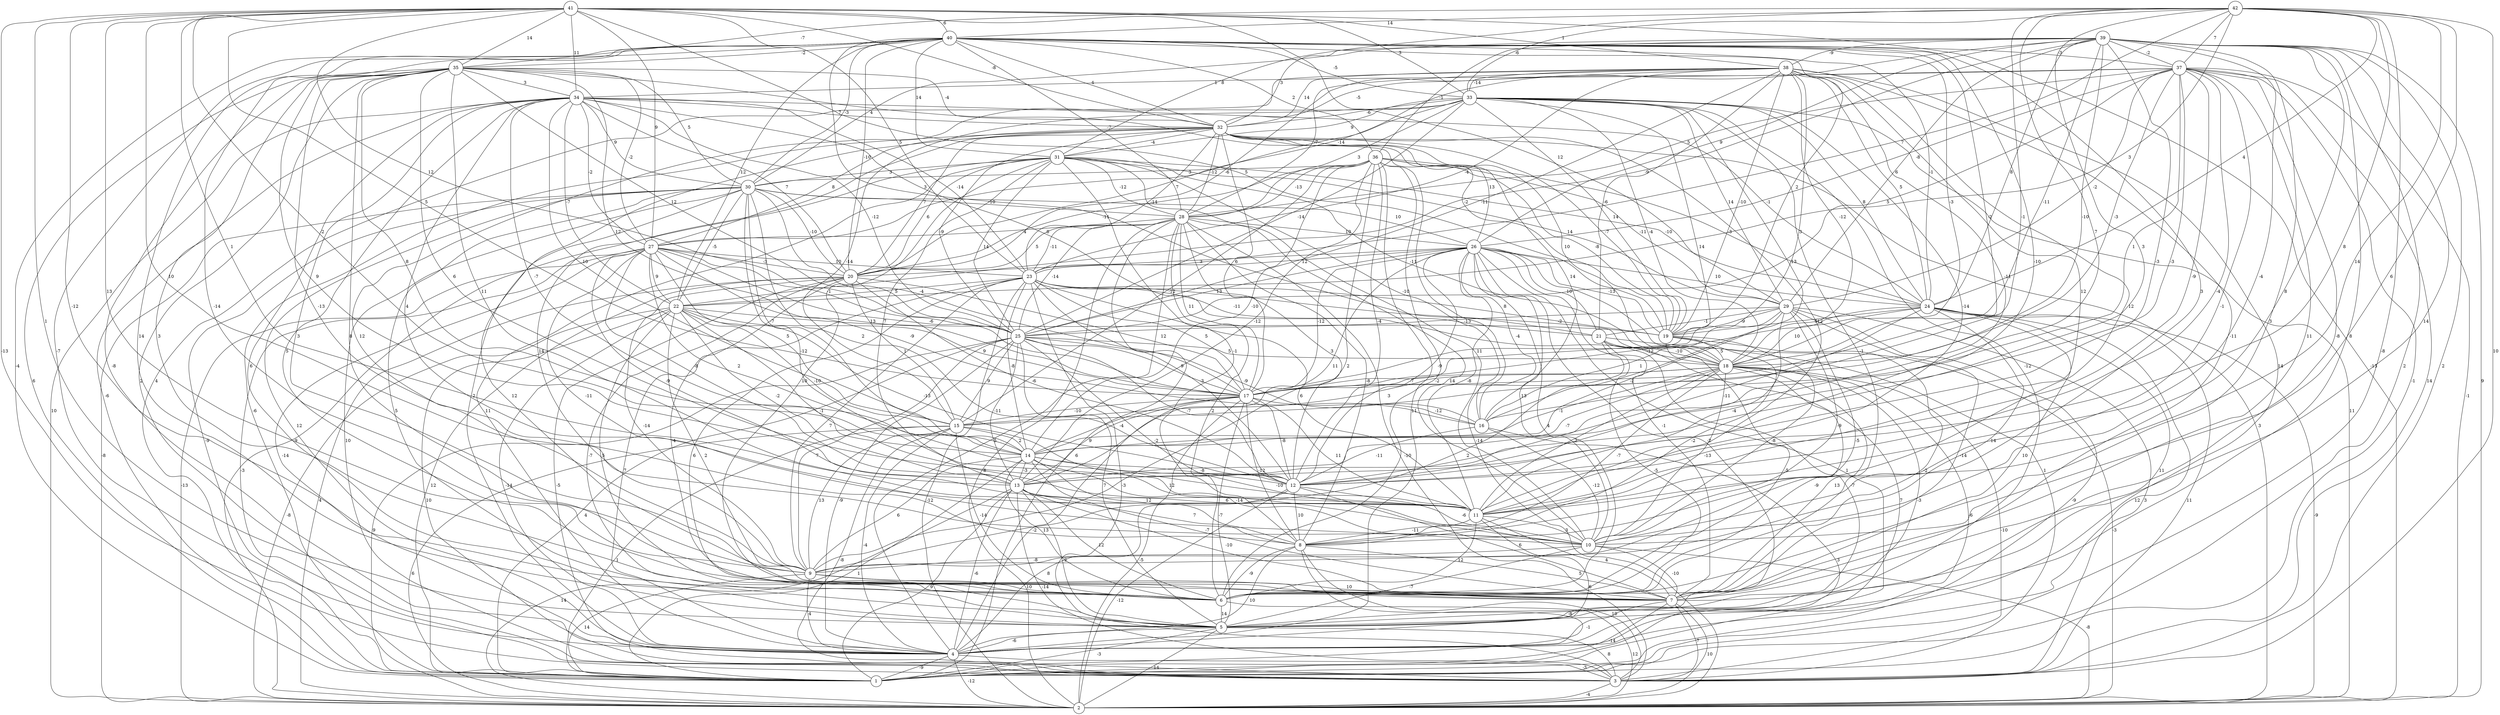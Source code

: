 graph { 
	 fontname="Helvetica,Arial,sans-serif" 
	 node [shape = circle]; 
	 42 -- 1 [label = "-8"];
	 42 -- 3 [label = "10"];
	 42 -- 10 [label = "6"];
	 42 -- 11 [label = "14"];
	 42 -- 12 [label = "8"];
	 42 -- 13 [label = "3"];
	 42 -- 14 [label = "7"];
	 42 -- 15 [label = "-1"];
	 42 -- 22 [label = "3"];
	 42 -- 23 [label = "7"];
	 42 -- 24 [label = "4"];
	 42 -- 31 [label = "8"];
	 42 -- 33 [label = "-6"];
	 42 -- 35 [label = "-7"];
	 42 -- 37 [label = "7"];
	 42 -- 40 [label = "14"];
	 41 -- 2 [label = "-13"];
	 41 -- 3 [label = "-13"];
	 41 -- 5 [label = "1"];
	 41 -- 6 [label = "-12"];
	 41 -- 9 [label = "13"];
	 41 -- 10 [label = "10"];
	 41 -- 13 [label = "1"];
	 41 -- 14 [label = "-2"];
	 41 -- 17 [label = "5"];
	 41 -- 19 [label = "5"];
	 41 -- 23 [label = "5"];
	 41 -- 25 [label = "12"];
	 41 -- 27 [label = "9"];
	 41 -- 29 [label = "12"];
	 41 -- 32 [label = "-8"];
	 41 -- 33 [label = "3"];
	 41 -- 34 [label = "11"];
	 41 -- 35 [label = "14"];
	 41 -- 38 [label = "1"];
	 41 -- 40 [label = "6"];
	 40 -- 1 [label = "-4"];
	 40 -- 4 [label = "-7"];
	 40 -- 5 [label = "14"];
	 40 -- 9 [label = "-14"];
	 40 -- 10 [label = "3"];
	 40 -- 12 [label = "-10"];
	 40 -- 17 [label = "-2"];
	 40 -- 18 [label = "-3"];
	 40 -- 19 [label = "2"];
	 40 -- 20 [label = "-10"];
	 40 -- 21 [label = "3"];
	 40 -- 22 [label = "12"];
	 40 -- 24 [label = "-1"];
	 40 -- 28 [label = "-7"];
	 40 -- 30 [label = "-3"];
	 40 -- 31 [label = "14"];
	 40 -- 32 [label = "4"];
	 40 -- 33 [label = "-5"];
	 40 -- 35 [label = "-2"];
	 40 -- 36 [label = "2"];
	 40 -- 37 [label = "-3"];
	 39 -- 1 [label = "2"];
	 39 -- 2 [label = "9"];
	 39 -- 3 [label = "2"];
	 39 -- 5 [label = "8"];
	 39 -- 6 [label = "3"];
	 39 -- 7 [label = "14"];
	 39 -- 10 [label = "8"];
	 39 -- 11 [label = "-4"];
	 39 -- 13 [label = "-3"];
	 39 -- 17 [label = "-10"];
	 39 -- 18 [label = "-11"];
	 39 -- 22 [label = "-9"];
	 39 -- 24 [label = "8"];
	 39 -- 26 [label = "9"];
	 39 -- 27 [label = "-14"];
	 39 -- 29 [label = "6"];
	 39 -- 30 [label = "4"];
	 39 -- 32 [label = "3"];
	 39 -- 36 [label = "-1"];
	 39 -- 37 [label = "-2"];
	 39 -- 38 [label = "-9"];
	 38 -- 1 [label = "4"];
	 38 -- 4 [label = "14"];
	 38 -- 7 [label = "-11"];
	 38 -- 8 [label = "12"];
	 38 -- 11 [label = "12"];
	 38 -- 12 [label = "-11"];
	 38 -- 17 [label = "3"];
	 38 -- 18 [label = "-12"];
	 38 -- 19 [label = "-10"];
	 38 -- 20 [label = "-6"];
	 38 -- 21 [label = "-6"];
	 38 -- 23 [label = "-4"];
	 38 -- 24 [label = "5"];
	 38 -- 25 [label = "-11"];
	 38 -- 28 [label = "-7"];
	 38 -- 32 [label = "14"];
	 38 -- 33 [label = "-14"];
	 37 -- 1 [label = "-1"];
	 37 -- 2 [label = "-1"];
	 37 -- 3 [label = "14"];
	 37 -- 6 [label = "11"];
	 37 -- 7 [label = "-8"];
	 37 -- 8 [label = "-1"];
	 37 -- 11 [label = "-4"];
	 37 -- 12 [label = "-9"];
	 37 -- 14 [label = "-3"];
	 37 -- 16 [label = "1"];
	 37 -- 18 [label = "-3"];
	 37 -- 25 [label = "5"];
	 37 -- 26 [label = "-8"];
	 37 -- 28 [label = "5"];
	 37 -- 29 [label = "-2"];
	 37 -- 32 [label = "-5"];
	 37 -- 34 [label = "1"];
	 36 -- 2 [label = "-14"];
	 36 -- 4 [label = "11"];
	 36 -- 6 [label = "-2"];
	 36 -- 9 [label = "2"];
	 36 -- 12 [label = "-4"];
	 36 -- 13 [label = "-12"];
	 36 -- 14 [label = "-10"];
	 36 -- 15 [label = "-12"];
	 36 -- 19 [label = "-8"];
	 36 -- 20 [label = "-11"];
	 36 -- 24 [label = "-3"];
	 36 -- 28 [label = "-13"];
	 36 -- 29 [label = "-11"];
	 36 -- 30 [label = "3"];
	 35 -- 1 [label = "6"];
	 35 -- 3 [label = "2"];
	 35 -- 4 [label = "-8"];
	 35 -- 6 [label = "3"];
	 35 -- 7 [label = "8"];
	 35 -- 8 [label = "-13"];
	 35 -- 11 [label = "11"];
	 35 -- 12 [label = "6"];
	 35 -- 13 [label = "9"];
	 35 -- 14 [label = "8"];
	 35 -- 17 [label = "12"];
	 35 -- 19 [label = "-2"];
	 35 -- 25 [label = "12"];
	 35 -- 27 [label = "-2"];
	 35 -- 30 [label = "5"];
	 35 -- 32 [label = "-4"];
	 35 -- 34 [label = "3"];
	 34 -- 1 [label = "-6"];
	 34 -- 2 [label = "10"];
	 34 -- 5 [label = "6"];
	 34 -- 7 [label = "5"];
	 34 -- 9 [label = "3"];
	 34 -- 11 [label = "4"];
	 34 -- 14 [label = "-7"];
	 34 -- 15 [label = "10"];
	 34 -- 18 [label = "8"];
	 34 -- 20 [label = "7"];
	 34 -- 22 [label = "-7"];
	 34 -- 23 [label = "-14"];
	 34 -- 24 [label = "-1"];
	 34 -- 25 [label = "-12"];
	 34 -- 27 [label = "-2"];
	 34 -- 30 [label = "9"];
	 34 -- 32 [label = "7"];
	 33 -- 2 [label = "11"];
	 33 -- 5 [label = "-12"];
	 33 -- 6 [label = "-1"];
	 33 -- 9 [label = "12"];
	 33 -- 11 [label = "-14"];
	 33 -- 15 [label = "-14"];
	 33 -- 16 [label = "-13"];
	 33 -- 17 [label = "14"];
	 33 -- 18 [label = "-4"];
	 33 -- 19 [label = "14"];
	 33 -- 20 [label = "7"];
	 33 -- 24 [label = "8"];
	 33 -- 25 [label = "-14"];
	 33 -- 28 [label = "3"];
	 33 -- 29 [label = "14"];
	 33 -- 31 [label = "9"];
	 33 -- 32 [label = "-6"];
	 32 -- 1 [label = "-6"];
	 32 -- 2 [label = "3"];
	 32 -- 4 [label = "2"];
	 32 -- 9 [label = "14"];
	 32 -- 11 [label = "12"];
	 32 -- 16 [label = "14"];
	 32 -- 17 [label = "6"];
	 32 -- 18 [label = "10"];
	 32 -- 19 [label = "-7"];
	 32 -- 20 [label = "7"];
	 32 -- 23 [label = "-14"];
	 32 -- 25 [label = "-9"];
	 32 -- 26 [label = "13"];
	 32 -- 27 [label = "8"];
	 32 -- 28 [label = "-12"];
	 32 -- 31 [label = "-4"];
	 31 -- 2 [label = "9"];
	 31 -- 4 [label = "11"];
	 31 -- 6 [label = "10"];
	 31 -- 8 [label = "-1"];
	 31 -- 10 [label = "11"];
	 31 -- 13 [label = "7"];
	 31 -- 16 [label = "-10"];
	 31 -- 18 [label = "-11"];
	 31 -- 20 [label = "6"];
	 31 -- 24 [label = "-10"];
	 31 -- 25 [label = "14"];
	 31 -- 28 [label = "-12"];
	 31 -- 29 [label = "14"];
	 31 -- 30 [label = "3"];
	 30 -- 1 [label = "-9"];
	 30 -- 2 [label = "-8"];
	 30 -- 3 [label = "10"];
	 30 -- 4 [label = "12"];
	 30 -- 5 [label = "5"];
	 30 -- 7 [label = "12"];
	 30 -- 11 [label = "-12"];
	 30 -- 12 [label = "2"];
	 30 -- 14 [label = "-7"];
	 30 -- 17 [label = "-4"];
	 30 -- 20 [label = "-10"];
	 30 -- 22 [label = "-5"];
	 30 -- 26 [label = "10"];
	 30 -- 28 [label = "-10"];
	 29 -- 1 [label = "-9"];
	 29 -- 3 [label = "3"];
	 29 -- 7 [label = "-14"];
	 29 -- 9 [label = "-5"];
	 29 -- 10 [label = "-9"];
	 29 -- 11 [label = "-4"];
	 29 -- 14 [label = "-2"];
	 29 -- 16 [label = "1"];
	 29 -- 19 [label = "-9"];
	 29 -- 21 [label = "-1"];
	 29 -- 25 [label = "-13"];
	 28 -- 1 [label = "6"];
	 28 -- 2 [label = "8"];
	 28 -- 3 [label = "-10"];
	 28 -- 4 [label = "5"];
	 28 -- 6 [label = "2"];
	 28 -- 8 [label = "-8"];
	 28 -- 10 [label = "14"];
	 28 -- 12 [label = "3"];
	 28 -- 17 [label = "11"];
	 28 -- 20 [label = "5"];
	 28 -- 23 [label = "-11"];
	 28 -- 25 [label = "-14"];
	 28 -- 26 [label = "10"];
	 28 -- 27 [label = "4"];
	 27 -- 2 [label = "-13"];
	 27 -- 3 [label = "-3"];
	 27 -- 4 [label = "-14"];
	 27 -- 10 [label = "-11"];
	 27 -- 11 [label = "-9"];
	 27 -- 12 [label = "2"];
	 27 -- 13 [label = "-8"];
	 27 -- 15 [label = "5"];
	 27 -- 16 [label = "-9"];
	 27 -- 17 [label = "-6"];
	 27 -- 20 [label = "-3"];
	 27 -- 22 [label = "9"];
	 27 -- 23 [label = "10"];
	 27 -- 25 [label = "-1"];
	 26 -- 1 [label = "1"];
	 26 -- 3 [label = "1"];
	 26 -- 5 [label = "-2"];
	 26 -- 6 [label = "4"];
	 26 -- 7 [label = "-1"];
	 26 -- 10 [label = "13"];
	 26 -- 11 [label = "-8"];
	 26 -- 12 [label = "-9"];
	 26 -- 13 [label = "11"];
	 26 -- 16 [label = "-4"];
	 26 -- 17 [label = "-12"];
	 26 -- 19 [label = "-13"];
	 26 -- 20 [label = "3"];
	 26 -- 21 [label = "10"];
	 26 -- 23 [label = "12"];
	 26 -- 24 [label = "10"];
	 26 -- 25 [label = "13"];
	 25 -- 1 [label = "4"];
	 25 -- 2 [label = "9"];
	 25 -- 4 [label = "-9"];
	 25 -- 5 [label = "7"];
	 25 -- 9 [label = "7"];
	 25 -- 10 [label = "-2"];
	 25 -- 12 [label = "-7"];
	 25 -- 13 [label = "-11"];
	 25 -- 15 [label = "9"];
	 25 -- 16 [label = "-9"];
	 25 -- 17 [label = "9"];
	 25 -- 18 [label = "5"];
	 24 -- 1 [label = "12"];
	 24 -- 2 [label = "-9"];
	 24 -- 3 [label = "11"];
	 24 -- 5 [label = "11"];
	 24 -- 7 [label = "10"];
	 24 -- 9 [label = "14"];
	 24 -- 12 [label = "-11"];
	 24 -- 17 [label = "-12"];
	 24 -- 18 [label = "10"];
	 24 -- 19 [label = "5"];
	 23 -- 2 [label = "-12"];
	 23 -- 3 [label = "-3"];
	 23 -- 4 [label = "7"];
	 23 -- 5 [label = "6"];
	 23 -- 9 [label = "7"];
	 23 -- 11 [label = "6"];
	 23 -- 12 [label = "-3"];
	 23 -- 14 [label = "-8"];
	 23 -- 17 [label = "5"];
	 23 -- 18 [label = "-2"];
	 23 -- 19 [label = "8"];
	 23 -- 21 [label = "-11"];
	 23 -- 22 [label = "5"];
	 22 -- 2 [label = "-8"];
	 22 -- 3 [label = "10"];
	 22 -- 4 [label = "-14"];
	 22 -- 6 [label = "5"];
	 22 -- 7 [label = "2"];
	 22 -- 11 [label = "-1"];
	 22 -- 12 [label = "-13"];
	 22 -- 13 [label = "-2"];
	 22 -- 14 [label = "-10"];
	 22 -- 17 [label = "9"];
	 22 -- 19 [label = "13"];
	 21 -- 2 [label = "-3"];
	 21 -- 4 [label = "7"];
	 21 -- 5 [label = "-7"];
	 21 -- 6 [label = "-5"];
	 21 -- 9 [label = "2"];
	 21 -- 18 [label = "-10"];
	 20 -- 1 [label = "12"];
	 20 -- 2 [label = "4"];
	 20 -- 3 [label = "-5"];
	 20 -- 5 [label = "-7"];
	 20 -- 6 [label = "-4"];
	 20 -- 9 [label = "-14"];
	 20 -- 12 [label = "-6"];
	 20 -- 15 [label = "1"];
	 20 -- 17 [label = "12"];
	 19 -- 6 [label = "-5"];
	 19 -- 7 [label = "-2"];
	 19 -- 8 [label = "-2"];
	 19 -- 10 [label = "-8"];
	 19 -- 18 [label = "5"];
	 18 -- 3 [label = "-10"];
	 18 -- 4 [label = "-6"];
	 18 -- 5 [label = "-3"];
	 18 -- 6 [label = "-9"];
	 18 -- 7 [label = "13"];
	 18 -- 8 [label = "-7"];
	 18 -- 10 [label = "-13"];
	 18 -- 11 [label = "2"];
	 18 -- 13 [label = "-7"];
	 18 -- 14 [label = "-1"];
	 18 -- 15 [label = "3"];
	 18 -- 17 [label = "-7"];
	 17 -- 2 [label = "-5"];
	 17 -- 4 [label = "-2"];
	 17 -- 5 [label = "-7"];
	 17 -- 8 [label = "-12"];
	 17 -- 11 [label = "11"];
	 17 -- 12 [label = "-8"];
	 17 -- 13 [label = "9"];
	 17 -- 14 [label = "-4"];
	 17 -- 15 [label = "-10"];
	 17 -- 16 [label = "-12"];
	 16 -- 1 [label = "3"];
	 16 -- 10 [label = "-12"];
	 16 -- 12 [label = "-11"];
	 15 -- 1 [label = "1"];
	 15 -- 2 [label = "6"];
	 15 -- 3 [label = "-8"];
	 15 -- 4 [label = "-4"];
	 15 -- 6 [label = "-14"];
	 15 -- 9 [label = "13"];
	 15 -- 10 [label = "12"];
	 15 -- 14 [label = "2"];
	 14 -- 1 [label = "1"];
	 14 -- 6 [label = "13"];
	 14 -- 7 [label = "-7"];
	 14 -- 8 [label = "12"];
	 14 -- 9 [label = "6"];
	 14 -- 10 [label = "-14"];
	 14 -- 11 [label = "-10"];
	 14 -- 12 [label = "-8"];
	 14 -- 13 [label = "-3"];
	 13 -- 1 [label = "9"];
	 13 -- 2 [label = "14"];
	 13 -- 3 [label = "-14"];
	 13 -- 4 [label = "-6"];
	 13 -- 5 [label = "-2"];
	 13 -- 6 [label = "12"];
	 13 -- 7 [label = "-10"];
	 13 -- 8 [label = "7"];
	 13 -- 11 [label = "6"];
	 12 -- 2 [label = "-12"];
	 12 -- 4 [label = "8"];
	 12 -- 7 [label = "6"];
	 12 -- 8 [label = "10"];
	 12 -- 10 [label = "-6"];
	 11 -- 4 [label = "6"];
	 11 -- 6 [label = "12"];
	 11 -- 7 [label = "4"];
	 11 -- 8 [label = "-11"];
	 11 -- 10 [label = "3"];
	 10 -- 2 [label = "-8"];
	 10 -- 5 [label = "-7"];
	 10 -- 7 [label = "-10"];
	 10 -- 9 [label = "-8"];
	 9 -- 1 [label = "14"];
	 9 -- 4 [label = "4"];
	 9 -- 6 [label = "10"];
	 9 -- 7 [label = "10"];
	 8 -- 1 [label = "-8"];
	 8 -- 3 [label = "10"];
	 8 -- 4 [label = "10"];
	 8 -- 6 [label = "-9"];
	 8 -- 7 [label = "5"];
	 7 -- 1 [label = "-14"];
	 7 -- 2 [label = "10"];
	 7 -- 3 [label = "7"];
	 7 -- 4 [label = "-1"];
	 6 -- 2 [label = "12"];
	 6 -- 5 [label = "14"];
	 5 -- 1 [label = "-3"];
	 5 -- 2 [label = "14"];
	 5 -- 3 [label = "8"];
	 5 -- 4 [label = "-6"];
	 4 -- 1 [label = "-9"];
	 4 -- 2 [label = "-12"];
	 4 -- 3 [label = "-3"];
	 3 -- 2 [label = "-4"];
	 1;
	 2;
	 3;
	 4;
	 5;
	 6;
	 7;
	 8;
	 9;
	 10;
	 11;
	 12;
	 13;
	 14;
	 15;
	 16;
	 17;
	 18;
	 19;
	 20;
	 21;
	 22;
	 23;
	 24;
	 25;
	 26;
	 27;
	 28;
	 29;
	 30;
	 31;
	 32;
	 33;
	 34;
	 35;
	 36;
	 37;
	 38;
	 39;
	 40;
	 41;
	 42;
}
